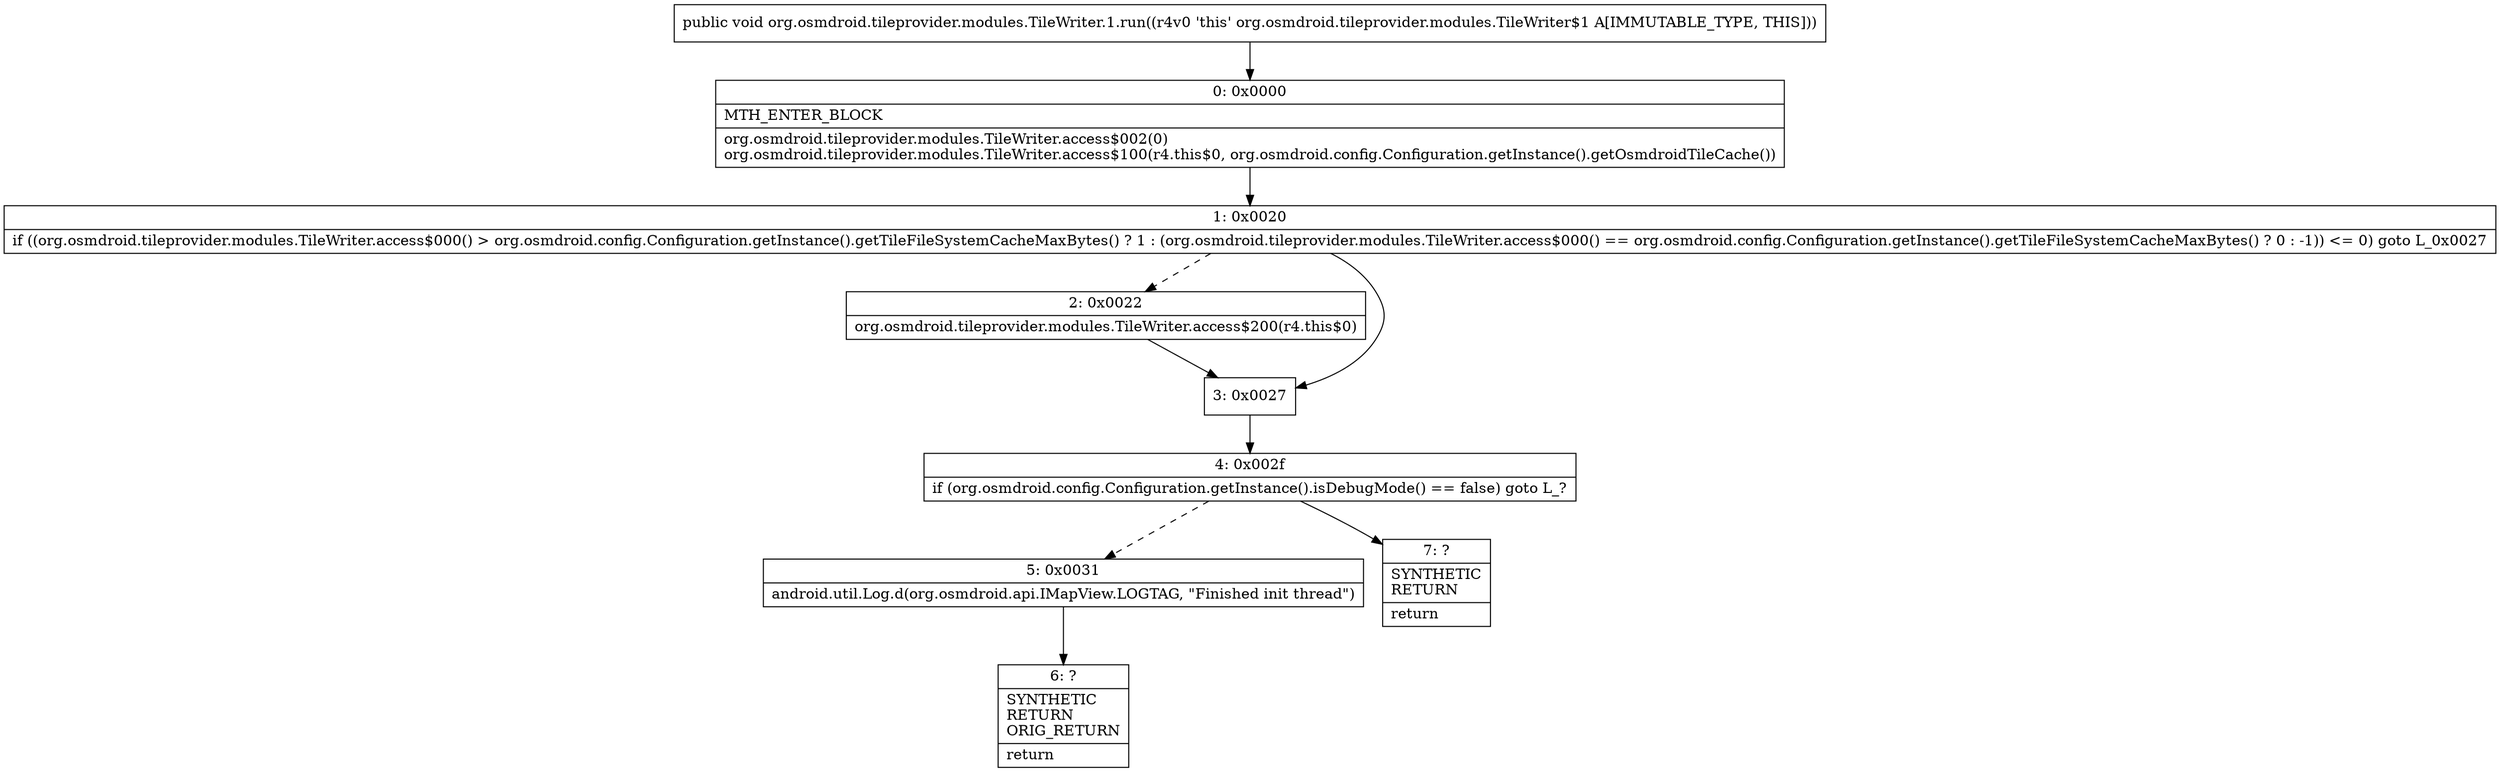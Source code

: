digraph "CFG fororg.osmdroid.tileprovider.modules.TileWriter.1.run()V" {
Node_0 [shape=record,label="{0\:\ 0x0000|MTH_ENTER_BLOCK\l|org.osmdroid.tileprovider.modules.TileWriter.access$002(0)\lorg.osmdroid.tileprovider.modules.TileWriter.access$100(r4.this$0, org.osmdroid.config.Configuration.getInstance().getOsmdroidTileCache())\l}"];
Node_1 [shape=record,label="{1\:\ 0x0020|if ((org.osmdroid.tileprovider.modules.TileWriter.access$000() \> org.osmdroid.config.Configuration.getInstance().getTileFileSystemCacheMaxBytes() ? 1 : (org.osmdroid.tileprovider.modules.TileWriter.access$000() == org.osmdroid.config.Configuration.getInstance().getTileFileSystemCacheMaxBytes() ? 0 : \-1)) \<= 0) goto L_0x0027\l}"];
Node_2 [shape=record,label="{2\:\ 0x0022|org.osmdroid.tileprovider.modules.TileWriter.access$200(r4.this$0)\l}"];
Node_3 [shape=record,label="{3\:\ 0x0027}"];
Node_4 [shape=record,label="{4\:\ 0x002f|if (org.osmdroid.config.Configuration.getInstance().isDebugMode() == false) goto L_?\l}"];
Node_5 [shape=record,label="{5\:\ 0x0031|android.util.Log.d(org.osmdroid.api.IMapView.LOGTAG, \"Finished init thread\")\l}"];
Node_6 [shape=record,label="{6\:\ ?|SYNTHETIC\lRETURN\lORIG_RETURN\l|return\l}"];
Node_7 [shape=record,label="{7\:\ ?|SYNTHETIC\lRETURN\l|return\l}"];
MethodNode[shape=record,label="{public void org.osmdroid.tileprovider.modules.TileWriter.1.run((r4v0 'this' org.osmdroid.tileprovider.modules.TileWriter$1 A[IMMUTABLE_TYPE, THIS])) }"];
MethodNode -> Node_0;
Node_0 -> Node_1;
Node_1 -> Node_2[style=dashed];
Node_1 -> Node_3;
Node_2 -> Node_3;
Node_3 -> Node_4;
Node_4 -> Node_5[style=dashed];
Node_4 -> Node_7;
Node_5 -> Node_6;
}

